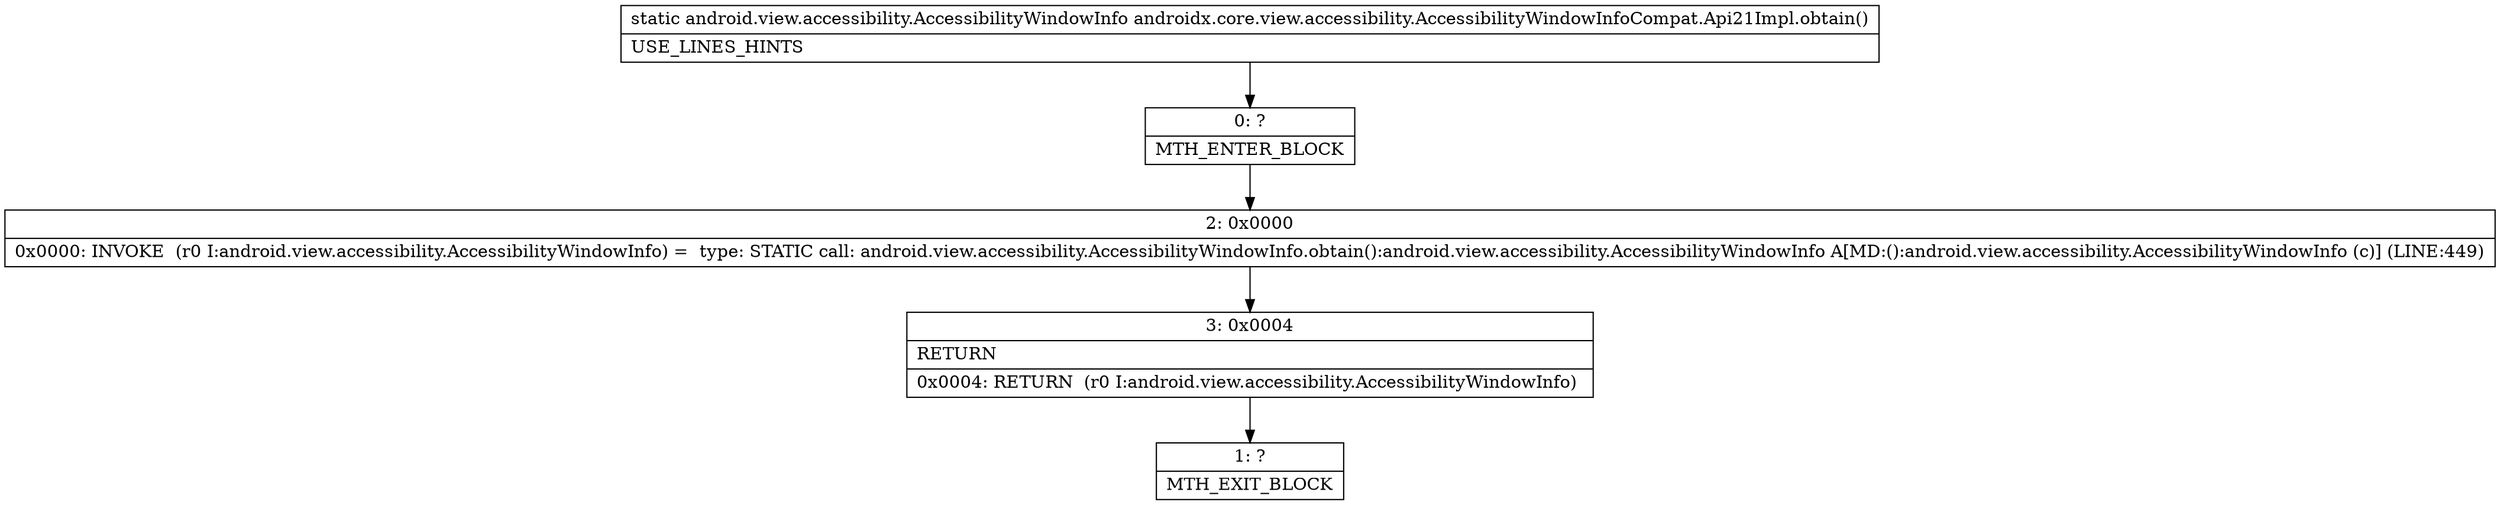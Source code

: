 digraph "CFG forandroidx.core.view.accessibility.AccessibilityWindowInfoCompat.Api21Impl.obtain()Landroid\/view\/accessibility\/AccessibilityWindowInfo;" {
Node_0 [shape=record,label="{0\:\ ?|MTH_ENTER_BLOCK\l}"];
Node_2 [shape=record,label="{2\:\ 0x0000|0x0000: INVOKE  (r0 I:android.view.accessibility.AccessibilityWindowInfo) =  type: STATIC call: android.view.accessibility.AccessibilityWindowInfo.obtain():android.view.accessibility.AccessibilityWindowInfo A[MD:():android.view.accessibility.AccessibilityWindowInfo (c)] (LINE:449)\l}"];
Node_3 [shape=record,label="{3\:\ 0x0004|RETURN\l|0x0004: RETURN  (r0 I:android.view.accessibility.AccessibilityWindowInfo) \l}"];
Node_1 [shape=record,label="{1\:\ ?|MTH_EXIT_BLOCK\l}"];
MethodNode[shape=record,label="{static android.view.accessibility.AccessibilityWindowInfo androidx.core.view.accessibility.AccessibilityWindowInfoCompat.Api21Impl.obtain()  | USE_LINES_HINTS\l}"];
MethodNode -> Node_0;Node_0 -> Node_2;
Node_2 -> Node_3;
Node_3 -> Node_1;
}

